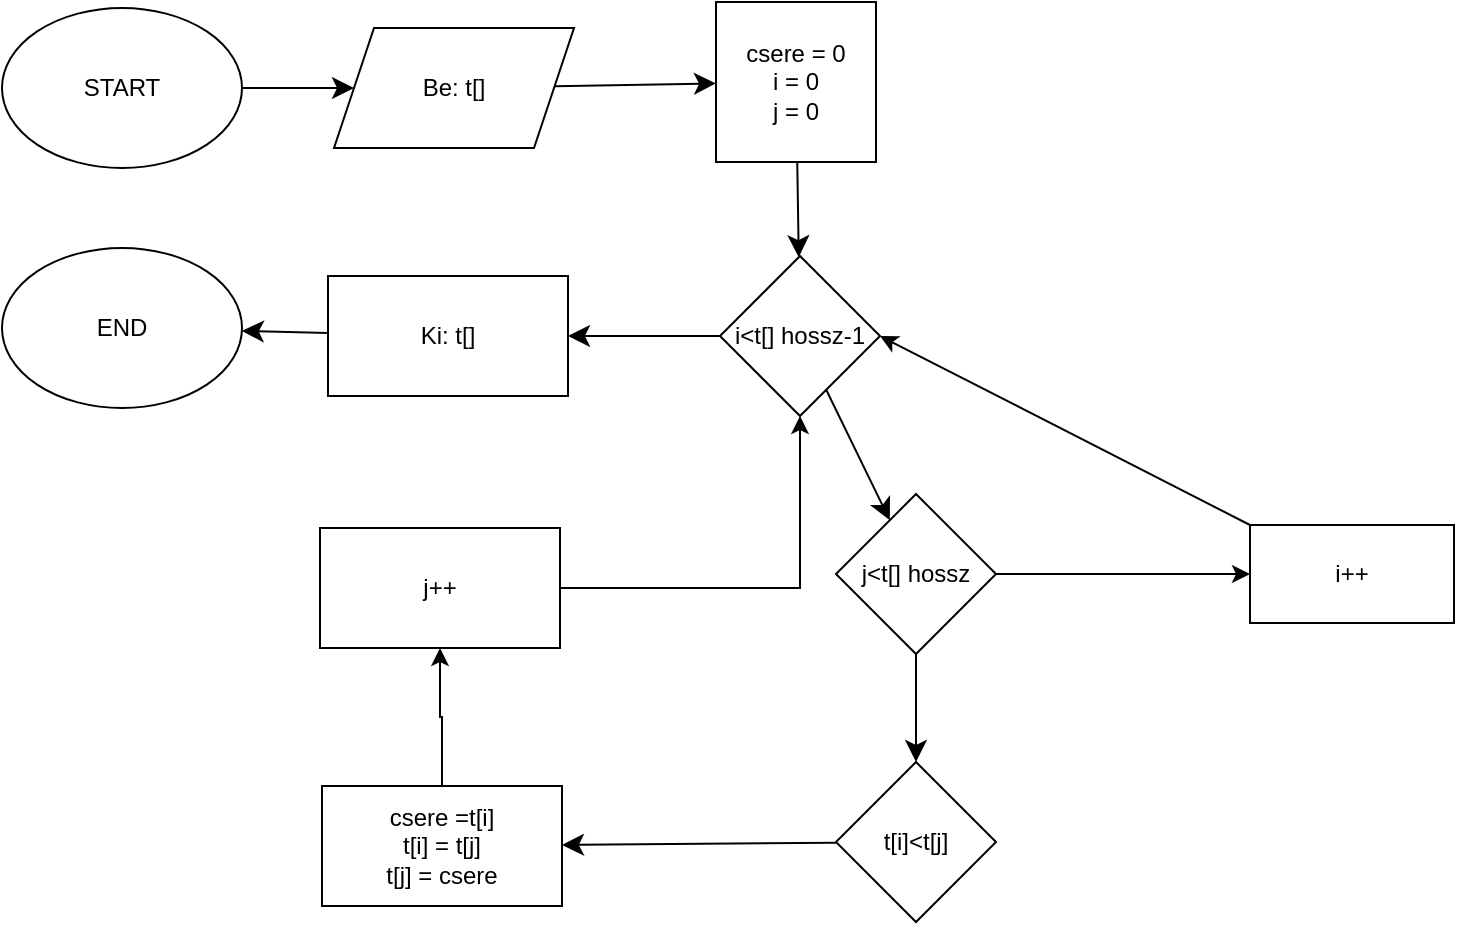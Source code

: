 <mxfile version="24.7.12">
  <diagram name="1 oldal" id="bQyfeBxAab93VTgYTVPJ">
    <mxGraphModel dx="1289" dy="1513" grid="0" gridSize="10" guides="1" tooltips="1" connect="1" arrows="1" fold="1" page="0" pageScale="1" pageWidth="827" pageHeight="1169" math="0" shadow="0">
      <root>
        <mxCell id="0" />
        <mxCell id="1" parent="0" />
        <mxCell id="695ze-zd_ylcjbMuKqrk-4" value="" style="edgeStyle=none;curved=1;rounded=0;orthogonalLoop=1;jettySize=auto;html=1;fontSize=12;startSize=8;endSize=8;" parent="1" source="695ze-zd_ylcjbMuKqrk-1" target="695ze-zd_ylcjbMuKqrk-3" edge="1">
          <mxGeometry relative="1" as="geometry" />
        </mxCell>
        <mxCell id="695ze-zd_ylcjbMuKqrk-1" value="START" style="ellipse;whiteSpace=wrap;html=1;" parent="1" vertex="1">
          <mxGeometry x="-52" y="-70" width="120" height="80" as="geometry" />
        </mxCell>
        <mxCell id="695ze-zd_ylcjbMuKqrk-10" value="" style="edgeStyle=none;curved=1;rounded=0;orthogonalLoop=1;jettySize=auto;html=1;fontSize=12;startSize=8;endSize=8;" parent="1" source="695ze-zd_ylcjbMuKqrk-3" target="695ze-zd_ylcjbMuKqrk-5" edge="1">
          <mxGeometry relative="1" as="geometry" />
        </mxCell>
        <mxCell id="695ze-zd_ylcjbMuKqrk-3" value="Be: t[]" style="shape=parallelogram;perimeter=parallelogramPerimeter;whiteSpace=wrap;html=1;fixedSize=1;" parent="1" vertex="1">
          <mxGeometry x="114" y="-60" width="120" height="60" as="geometry" />
        </mxCell>
        <mxCell id="695ze-zd_ylcjbMuKqrk-8" value="" style="edgeStyle=none;curved=1;rounded=0;orthogonalLoop=1;jettySize=auto;html=1;fontSize=12;startSize=8;endSize=8;" parent="1" source="695ze-zd_ylcjbMuKqrk-5" target="695ze-zd_ylcjbMuKqrk-6" edge="1">
          <mxGeometry relative="1" as="geometry" />
        </mxCell>
        <mxCell id="695ze-zd_ylcjbMuKqrk-5" value="csere = 0&lt;div&gt;i = 0&lt;/div&gt;&lt;div&gt;j = 0&lt;/div&gt;" style="whiteSpace=wrap;html=1;aspect=fixed;" parent="1" vertex="1">
          <mxGeometry x="305" y="-73" width="80" height="80" as="geometry" />
        </mxCell>
        <mxCell id="695ze-zd_ylcjbMuKqrk-9" value="" style="edgeStyle=none;curved=1;rounded=0;orthogonalLoop=1;jettySize=auto;html=1;fontSize=12;startSize=8;endSize=8;" parent="1" source="695ze-zd_ylcjbMuKqrk-6" target="695ze-zd_ylcjbMuKqrk-7" edge="1">
          <mxGeometry relative="1" as="geometry" />
        </mxCell>
        <mxCell id="695ze-zd_ylcjbMuKqrk-22" value="" style="edgeStyle=none;curved=1;rounded=0;orthogonalLoop=1;jettySize=auto;html=1;fontSize=12;startSize=8;endSize=8;" parent="1" source="695ze-zd_ylcjbMuKqrk-6" target="695ze-zd_ylcjbMuKqrk-20" edge="1">
          <mxGeometry relative="1" as="geometry" />
        </mxCell>
        <mxCell id="695ze-zd_ylcjbMuKqrk-6" value="i&amp;lt;t[] hossz-1" style="rhombus;whiteSpace=wrap;html=1;" parent="1" vertex="1">
          <mxGeometry x="307" y="54" width="80" height="80" as="geometry" />
        </mxCell>
        <mxCell id="695ze-zd_ylcjbMuKqrk-13" value="" style="edgeStyle=none;curved=1;rounded=0;orthogonalLoop=1;jettySize=auto;html=1;fontSize=12;startSize=8;endSize=8;" parent="1" source="695ze-zd_ylcjbMuKqrk-7" target="695ze-zd_ylcjbMuKqrk-12" edge="1">
          <mxGeometry relative="1" as="geometry" />
        </mxCell>
        <mxCell id="YzvaeAyZYkuMHqC048d--2" value="" style="edgeStyle=orthogonalEdgeStyle;rounded=0;orthogonalLoop=1;jettySize=auto;html=1;" edge="1" parent="1" source="695ze-zd_ylcjbMuKqrk-7" target="YzvaeAyZYkuMHqC048d--1">
          <mxGeometry relative="1" as="geometry" />
        </mxCell>
        <mxCell id="695ze-zd_ylcjbMuKqrk-7" value="j&amp;lt;t[] hossz" style="rhombus;whiteSpace=wrap;html=1;" parent="1" vertex="1">
          <mxGeometry x="365" y="173" width="80" height="80" as="geometry" />
        </mxCell>
        <mxCell id="695ze-zd_ylcjbMuKqrk-15" value="" style="edgeStyle=none;curved=1;rounded=0;orthogonalLoop=1;jettySize=auto;html=1;fontSize=12;startSize=8;endSize=8;" parent="1" source="695ze-zd_ylcjbMuKqrk-12" target="695ze-zd_ylcjbMuKqrk-14" edge="1">
          <mxGeometry relative="1" as="geometry" />
        </mxCell>
        <mxCell id="695ze-zd_ylcjbMuKqrk-12" value="t[i]&amp;lt;t[j]" style="rhombus;whiteSpace=wrap;html=1;" parent="1" vertex="1">
          <mxGeometry x="365" y="307" width="80" height="80" as="geometry" />
        </mxCell>
        <mxCell id="Hx2gACWtR5TZaIJDERZR-2" value="" style="edgeStyle=orthogonalEdgeStyle;rounded=0;orthogonalLoop=1;jettySize=auto;html=1;" parent="1" source="695ze-zd_ylcjbMuKqrk-14" target="Hx2gACWtR5TZaIJDERZR-1" edge="1">
          <mxGeometry relative="1" as="geometry" />
        </mxCell>
        <mxCell id="695ze-zd_ylcjbMuKqrk-14" value="csere =t[i]&lt;div&gt;t[i] = t[j]&lt;/div&gt;&lt;div&gt;t[j] = csere&lt;/div&gt;" style="rounded=0;whiteSpace=wrap;html=1;" parent="1" vertex="1">
          <mxGeometry x="108" y="319" width="120" height="60" as="geometry" />
        </mxCell>
        <mxCell id="695ze-zd_ylcjbMuKqrk-16" value="END" style="ellipse;whiteSpace=wrap;html=1;" parent="1" vertex="1">
          <mxGeometry x="-52" y="50" width="120" height="80" as="geometry" />
        </mxCell>
        <mxCell id="695ze-zd_ylcjbMuKqrk-19" style="edgeStyle=none;curved=1;rounded=0;orthogonalLoop=1;jettySize=auto;html=1;exitX=1;exitY=0.5;exitDx=0;exitDy=0;fontSize=12;startSize=8;endSize=8;" parent="1" source="695ze-zd_ylcjbMuKqrk-16" target="695ze-zd_ylcjbMuKqrk-16" edge="1">
          <mxGeometry relative="1" as="geometry" />
        </mxCell>
        <mxCell id="695ze-zd_ylcjbMuKqrk-21" value="" style="edgeStyle=none;curved=1;rounded=0;orthogonalLoop=1;jettySize=auto;html=1;fontSize=12;startSize=8;endSize=8;" parent="1" source="695ze-zd_ylcjbMuKqrk-20" target="695ze-zd_ylcjbMuKqrk-16" edge="1">
          <mxGeometry relative="1" as="geometry" />
        </mxCell>
        <mxCell id="695ze-zd_ylcjbMuKqrk-20" value="Ki: t[]" style="rounded=0;whiteSpace=wrap;html=1;" parent="1" vertex="1">
          <mxGeometry x="111" y="64" width="120" height="60" as="geometry" />
        </mxCell>
        <mxCell id="Hx2gACWtR5TZaIJDERZR-3" style="edgeStyle=orthogonalEdgeStyle;rounded=0;orthogonalLoop=1;jettySize=auto;html=1;" parent="1" source="Hx2gACWtR5TZaIJDERZR-1" target="695ze-zd_ylcjbMuKqrk-6" edge="1">
          <mxGeometry relative="1" as="geometry">
            <mxPoint x="256" y="132" as="targetPoint" />
          </mxGeometry>
        </mxCell>
        <mxCell id="Hx2gACWtR5TZaIJDERZR-1" value="j++" style="rounded=0;whiteSpace=wrap;html=1;" parent="1" vertex="1">
          <mxGeometry x="107" y="190" width="120" height="60" as="geometry" />
        </mxCell>
        <mxCell id="YzvaeAyZYkuMHqC048d--1" value="i++" style="rounded=0;whiteSpace=wrap;html=1;" vertex="1" parent="1">
          <mxGeometry x="572" y="188.5" width="102" height="49" as="geometry" />
        </mxCell>
        <mxCell id="YzvaeAyZYkuMHqC048d--6" value="" style="endArrow=classic;html=1;rounded=0;exitX=0;exitY=0;exitDx=0;exitDy=0;entryX=1;entryY=0.5;entryDx=0;entryDy=0;" edge="1" parent="1" source="YzvaeAyZYkuMHqC048d--1" target="695ze-zd_ylcjbMuKqrk-6">
          <mxGeometry width="50" height="50" relative="1" as="geometry">
            <mxPoint x="345" y="368" as="sourcePoint" />
            <mxPoint x="395" y="318" as="targetPoint" />
          </mxGeometry>
        </mxCell>
      </root>
    </mxGraphModel>
  </diagram>
</mxfile>
